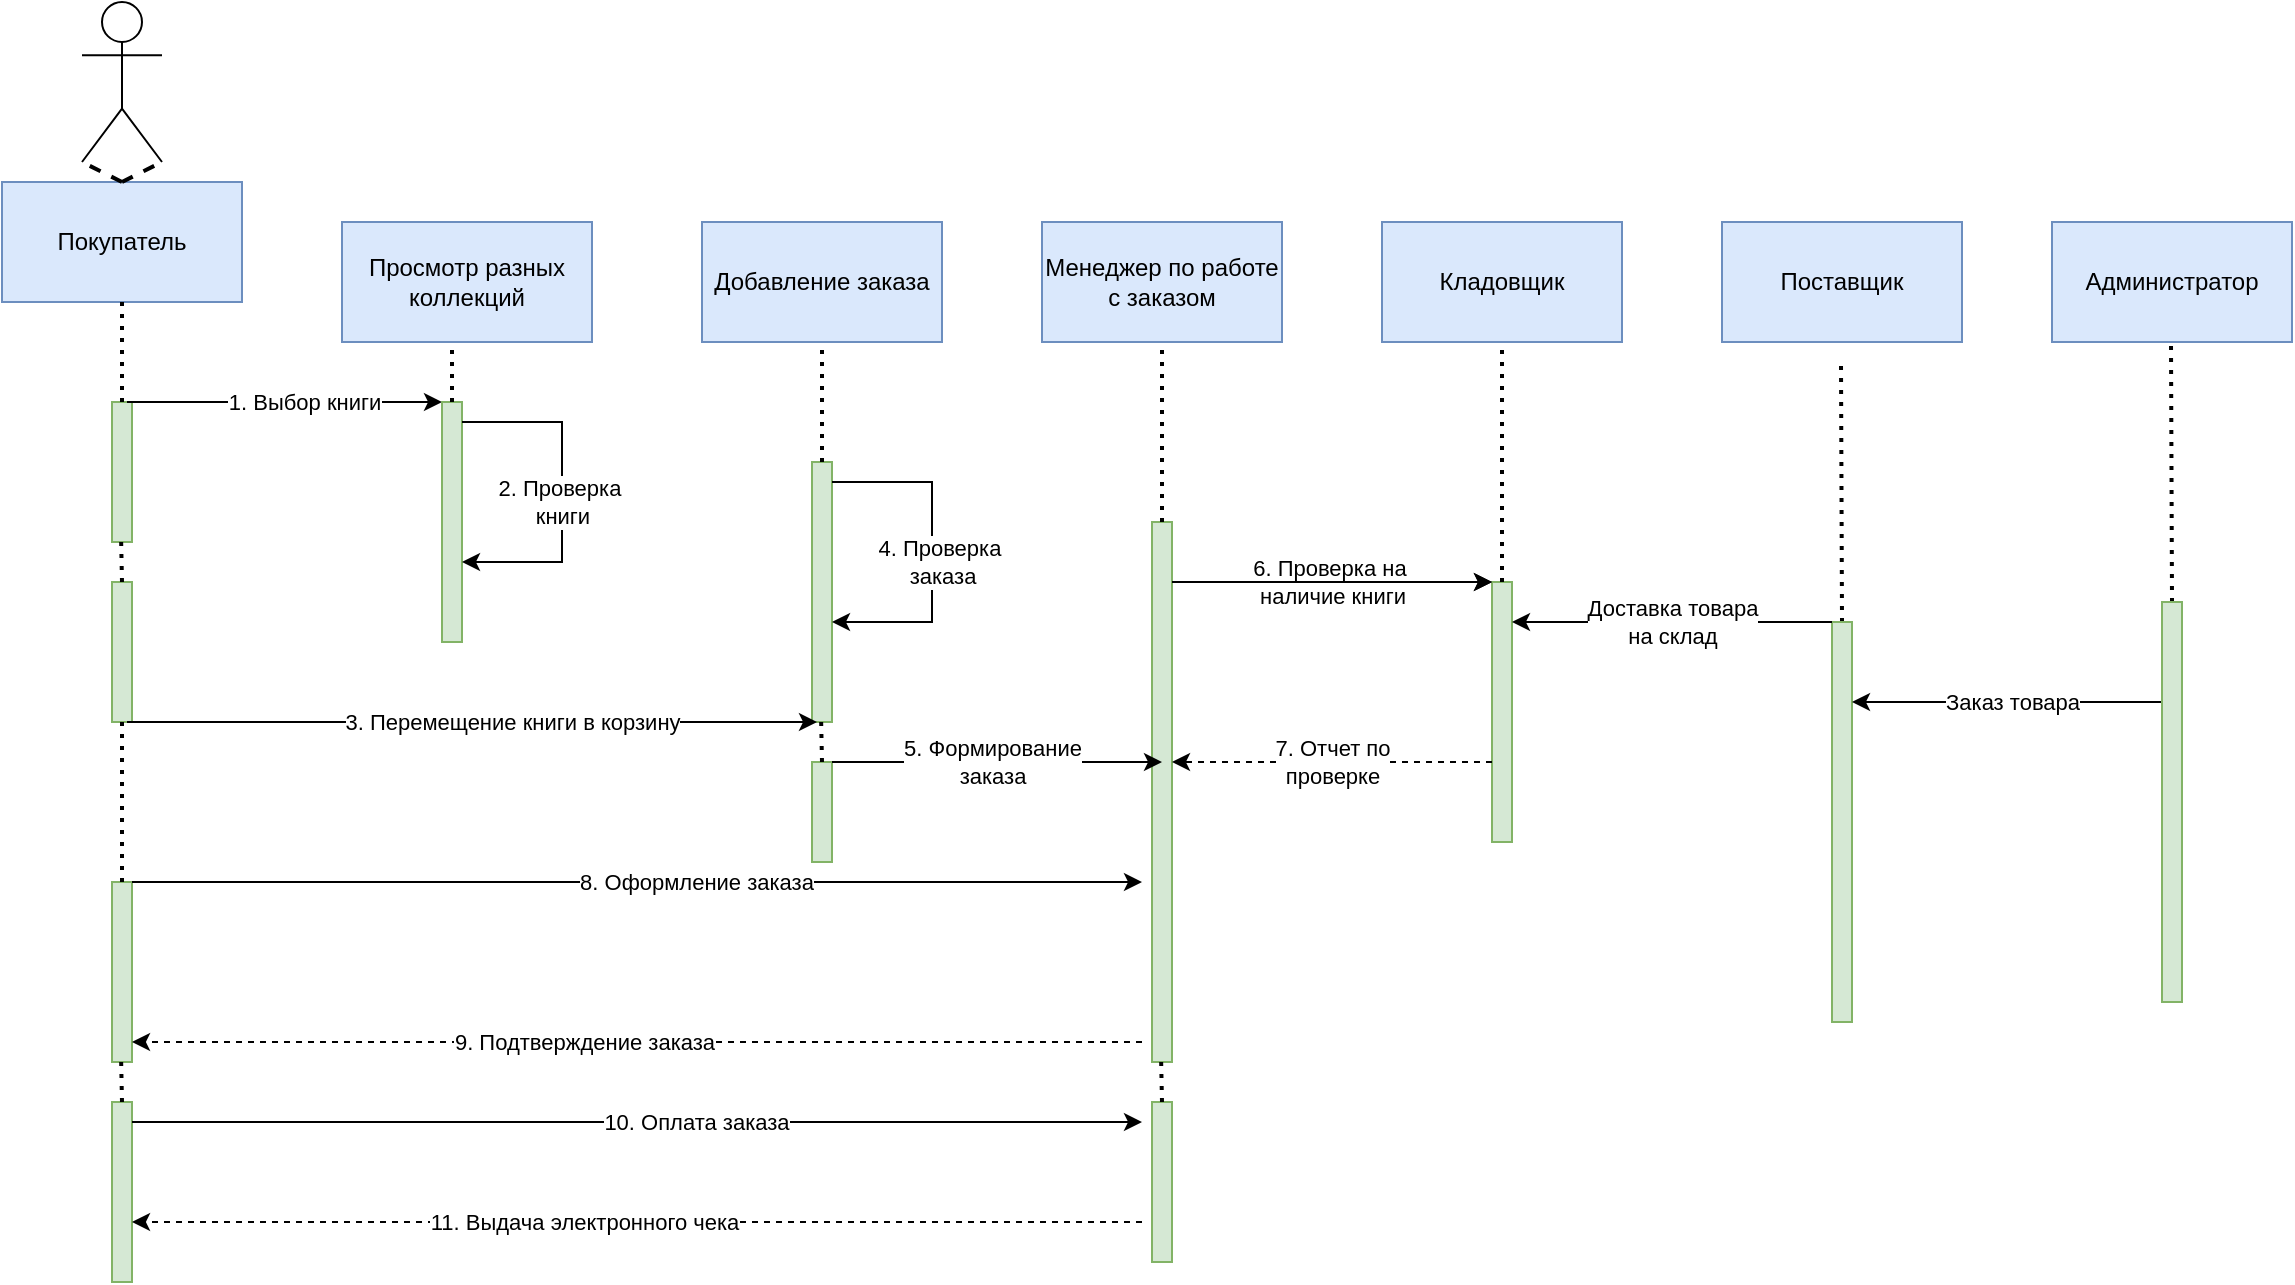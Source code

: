 <mxfile version="20.4.1" type="device"><diagram id="Aq9bSLfjDeR4o_Pw_okm" name="Страница 1"><mxGraphModel dx="2249" dy="3132" grid="1" gridSize="10" guides="1" tooltips="1" connect="1" arrows="1" fold="1" page="1" pageScale="1" pageWidth="827" pageHeight="1169" math="0" shadow="0"><root><mxCell id="0"/><mxCell id="1" parent="0"/><mxCell id="2Xkc_DOyH9A8e6zmQmAr-1" value="Покупатель" style="rounded=0;whiteSpace=wrap;html=1;fillColor=#dae8fc;strokeColor=#6c8ebf;" parent="1" vertex="1"><mxGeometry x="-800" y="-1470" width="120" height="60" as="geometry"/></mxCell><mxCell id="_Y6A0_owbWZ8dKSNmZNZ-31" value="" style="shape=umlActor;verticalLabelPosition=bottom;verticalAlign=top;html=1;outlineConnect=0;" parent="1" vertex="1"><mxGeometry x="-760" y="-1560" width="40" height="80" as="geometry"/></mxCell><mxCell id="VlxuSzLsxwVPemWohUqa-4" value="Добавление заказа" style="rounded=0;whiteSpace=wrap;html=1;fillColor=#dae8fc;strokeColor=#6c8ebf;" parent="1" vertex="1"><mxGeometry x="-450" y="-1450" width="120" height="60" as="geometry"/></mxCell><mxCell id="VlxuSzLsxwVPemWohUqa-10" value="Просмотр разных коллекций" style="rounded=0;whiteSpace=wrap;html=1;fillColor=#dae8fc;strokeColor=#6c8ebf;" parent="1" vertex="1"><mxGeometry x="-630" y="-1450" width="125" height="60" as="geometry"/></mxCell><mxCell id="VlxuSzLsxwVPemWohUqa-11" value="Кладовщик" style="rounded=0;whiteSpace=wrap;html=1;fillColor=#dae8fc;strokeColor=#6c8ebf;" parent="1" vertex="1"><mxGeometry x="-110" y="-1450" width="120" height="60" as="geometry"/></mxCell><mxCell id="VlxuSzLsxwVPemWohUqa-12" value="" style="rounded=0;whiteSpace=wrap;html=1;fillColor=#d5e8d4;strokeColor=#82b366;" parent="1" vertex="1"><mxGeometry x="-745" y="-1360" width="10" height="70" as="geometry"/></mxCell><mxCell id="VlxuSzLsxwVPemWohUqa-13" value="" style="endArrow=none;dashed=1;html=1;strokeWidth=2;rounded=0;entryX=0.5;entryY=1;entryDx=0;entryDy=0;dashPattern=1 2;" parent="1" target="2Xkc_DOyH9A8e6zmQmAr-1" edge="1"><mxGeometry width="50" height="50" relative="1" as="geometry"><mxPoint x="-740" y="-1360" as="sourcePoint"/><mxPoint x="-370" y="-1300" as="targetPoint"/></mxGeometry></mxCell><mxCell id="VlxuSzLsxwVPemWohUqa-15" value="1. Выбор книги" style="endArrow=classic;html=1;rounded=0;exitX=0.75;exitY=0;exitDx=0;exitDy=0;" parent="1" source="VlxuSzLsxwVPemWohUqa-12" edge="1"><mxGeometry x="0.111" width="50" height="50" relative="1" as="geometry"><mxPoint x="-420" y="-1250" as="sourcePoint"/><mxPoint x="-580" y="-1360" as="targetPoint"/><mxPoint x="1" as="offset"/></mxGeometry></mxCell><mxCell id="VlxuSzLsxwVPemWohUqa-16" value="" style="rounded=0;whiteSpace=wrap;html=1;fillColor=#d5e8d4;strokeColor=#82b366;" parent="1" vertex="1"><mxGeometry x="-580" y="-1360" width="10" height="120" as="geometry"/></mxCell><mxCell id="VlxuSzLsxwVPemWohUqa-17" value="" style="rounded=0;whiteSpace=wrap;html=1;fillColor=#d5e8d4;strokeColor=#82b366;" parent="1" vertex="1"><mxGeometry x="-395" y="-1330" width="10" height="130" as="geometry"/></mxCell><mxCell id="VlxuSzLsxwVPemWohUqa-20" value="Менеджер по работе с заказом" style="rounded=0;whiteSpace=wrap;html=1;fillColor=#dae8fc;strokeColor=#6c8ebf;" parent="1" vertex="1"><mxGeometry x="-280" y="-1450" width="120" height="60" as="geometry"/></mxCell><mxCell id="VlxuSzLsxwVPemWohUqa-21" value="" style="rounded=0;whiteSpace=wrap;html=1;fillColor=#d5e8d4;strokeColor=#82b366;" parent="1" vertex="1"><mxGeometry x="-225" y="-1300" width="10" height="270" as="geometry"/></mxCell><mxCell id="VlxuSzLsxwVPemWohUqa-22" value="" style="rounded=0;whiteSpace=wrap;html=1;fillColor=#d5e8d4;strokeColor=#82b366;" parent="1" vertex="1"><mxGeometry x="-55" y="-1270" width="10" height="130" as="geometry"/></mxCell><mxCell id="VlxuSzLsxwVPemWohUqa-25" value="" style="endArrow=none;dashed=1;html=1;strokeWidth=2;rounded=0;entryX=0.44;entryY=1.017;entryDx=0;entryDy=0;dashPattern=1 2;entryPerimeter=0;exitX=0.5;exitY=0;exitDx=0;exitDy=0;" parent="1" source="VlxuSzLsxwVPemWohUqa-16" target="VlxuSzLsxwVPemWohUqa-10" edge="1"><mxGeometry width="50" height="50" relative="1" as="geometry"><mxPoint x="-730" y="-1350" as="sourcePoint"/><mxPoint x="-730" y="-1370" as="targetPoint"/></mxGeometry></mxCell><mxCell id="VlxuSzLsxwVPemWohUqa-26" value="" style="endArrow=none;dashed=1;html=1;strokeWidth=2;rounded=0;entryX=0.5;entryY=1;entryDx=0;entryDy=0;dashPattern=1 2;exitX=0.5;exitY=0;exitDx=0;exitDy=0;" parent="1" source="VlxuSzLsxwVPemWohUqa-17" target="VlxuSzLsxwVPemWohUqa-4" edge="1"><mxGeometry width="50" height="50" relative="1" as="geometry"><mxPoint x="-565" y="-1350" as="sourcePoint"/><mxPoint x="-565" y="-1368.98" as="targetPoint"/></mxGeometry></mxCell><mxCell id="VlxuSzLsxwVPemWohUqa-27" value="" style="endArrow=none;dashed=1;html=1;strokeWidth=2;rounded=0;entryX=0.5;entryY=1;entryDx=0;entryDy=0;dashPattern=1 2;exitX=0.5;exitY=0;exitDx=0;exitDy=0;" parent="1" source="VlxuSzLsxwVPemWohUqa-21" target="VlxuSzLsxwVPemWohUqa-20" edge="1"><mxGeometry width="50" height="50" relative="1" as="geometry"><mxPoint x="-380" y="-1320" as="sourcePoint"/><mxPoint x="-380" y="-1370" as="targetPoint"/></mxGeometry></mxCell><mxCell id="VlxuSzLsxwVPemWohUqa-28" value="" style="endArrow=none;dashed=1;html=1;strokeWidth=2;rounded=0;entryX=0.5;entryY=1;entryDx=0;entryDy=0;dashPattern=1 2;exitX=0.5;exitY=0;exitDx=0;exitDy=0;" parent="1" source="VlxuSzLsxwVPemWohUqa-22" target="VlxuSzLsxwVPemWohUqa-11" edge="1"><mxGeometry width="50" height="50" relative="1" as="geometry"><mxPoint x="-370" y="-1310" as="sourcePoint"/><mxPoint x="-370" y="-1360" as="targetPoint"/></mxGeometry></mxCell><mxCell id="VlxuSzLsxwVPemWohUqa-30" value="6. Проверка на&amp;nbsp;&lt;br&gt;наличие книги" style="endArrow=classic;html=1;rounded=0;exitX=0.75;exitY=0;exitDx=0;exitDy=0;entryX=0;entryY=0;entryDx=0;entryDy=0;" parent="1" edge="1"><mxGeometry width="50" height="50" relative="1" as="geometry"><mxPoint x="-215" y="-1270" as="sourcePoint"/><mxPoint x="-55" y="-1270.0" as="targetPoint"/></mxGeometry></mxCell><mxCell id="VlxuSzLsxwVPemWohUqa-31" value="Поставщик" style="rounded=0;whiteSpace=wrap;html=1;fillColor=#dae8fc;strokeColor=#6c8ebf;" parent="1" vertex="1"><mxGeometry x="60" y="-1450" width="120" height="60" as="geometry"/></mxCell><mxCell id="VlxuSzLsxwVPemWohUqa-32" value="" style="endArrow=none;dashed=1;html=1;strokeWidth=2;rounded=0;entryX=0.5;entryY=1;entryDx=0;entryDy=0;dashPattern=1 2;exitX=0.5;exitY=0;exitDx=0;exitDy=0;" parent="1" source="VlxuSzLsxwVPemWohUqa-33" edge="1"><mxGeometry width="50" height="50" relative="1" as="geometry"><mxPoint x="119.5" y="-1270" as="sourcePoint"/><mxPoint x="119.5" y="-1380" as="targetPoint"/></mxGeometry></mxCell><mxCell id="VlxuSzLsxwVPemWohUqa-33" value="" style="rounded=0;whiteSpace=wrap;html=1;fillColor=#d5e8d4;strokeColor=#82b366;" parent="1" vertex="1"><mxGeometry x="115" y="-1250" width="10" height="200" as="geometry"/></mxCell><mxCell id="VlxuSzLsxwVPemWohUqa-34" value="" style="endArrow=classic;html=1;rounded=0;exitX=0.75;exitY=0;exitDx=0;exitDy=0;entryX=0;entryY=0;entryDx=0;entryDy=0;" parent="1" edge="1"><mxGeometry width="50" height="50" relative="1" as="geometry"><mxPoint x="-215" y="-1270" as="sourcePoint"/><mxPoint x="-55" y="-1270.0" as="targetPoint"/></mxGeometry></mxCell><mxCell id="VlxuSzLsxwVPemWohUqa-35" value="Доставка товара&lt;br&gt;на склад" style="endArrow=classic;html=1;rounded=0;exitX=0.75;exitY=0;exitDx=0;exitDy=0;entryX=0;entryY=0;entryDx=0;entryDy=0;" parent="1" edge="1"><mxGeometry width="50" height="50" relative="1" as="geometry"><mxPoint x="115" y="-1250.0" as="sourcePoint"/><mxPoint x="-45" y="-1250" as="targetPoint"/><Array as="points"><mxPoint x="40" y="-1250"/></Array></mxGeometry></mxCell><mxCell id="BKJNEpUPIFxkxT26nSGp-12" value="Заказ товара" style="endArrow=classic;html=1;rounded=0;exitX=0.75;exitY=0;exitDx=0;exitDy=0;entryX=0;entryY=0;entryDx=0;entryDy=0;" parent="1" edge="1"><mxGeometry width="50" height="50" relative="1" as="geometry"><mxPoint x="285" y="-1210.0" as="sourcePoint"/><mxPoint x="125" y="-1210" as="targetPoint"/></mxGeometry></mxCell><mxCell id="GqW-dVYAhd9Em-19LaeS-2" value="" style="endArrow=none;html=1;strokeWidth=2;rounded=0;entryX=0;entryY=1;entryDx=0;entryDy=0;entryPerimeter=0;exitX=0.5;exitY=0;exitDx=0;exitDy=0;dashed=1;" edge="1" parent="1" source="2Xkc_DOyH9A8e6zmQmAr-1" target="_Y6A0_owbWZ8dKSNmZNZ-31"><mxGeometry width="50" height="50" relative="1" as="geometry"><mxPoint x="-510" y="-1450" as="sourcePoint"/><mxPoint x="-460" y="-1500" as="targetPoint"/></mxGeometry></mxCell><mxCell id="GqW-dVYAhd9Em-19LaeS-3" value="" style="endArrow=none;html=1;strokeWidth=2;rounded=0;entryX=1;entryY=1;entryDx=0;entryDy=0;entryPerimeter=0;exitX=0.5;exitY=0;exitDx=0;exitDy=0;dashed=1;" edge="1" parent="1" source="2Xkc_DOyH9A8e6zmQmAr-1" target="_Y6A0_owbWZ8dKSNmZNZ-31"><mxGeometry width="50" height="50" relative="1" as="geometry"><mxPoint x="-730" y="-1460" as="sourcePoint"/><mxPoint x="-750" y="-1470" as="targetPoint"/></mxGeometry></mxCell><mxCell id="GqW-dVYAhd9Em-19LaeS-8" style="edgeStyle=orthogonalEdgeStyle;rounded=0;orthogonalLoop=1;jettySize=auto;html=1;" edge="1" parent="1"><mxGeometry relative="1" as="geometry"><mxPoint x="-570" y="-1350" as="sourcePoint"/><mxPoint x="-570" y="-1280" as="targetPoint"/><Array as="points"><mxPoint x="-570" y="-1350"/><mxPoint x="-520" y="-1350"/><mxPoint x="-520" y="-1280"/></Array></mxGeometry></mxCell><mxCell id="GqW-dVYAhd9Em-19LaeS-10" value="2. Проверка&amp;nbsp;&lt;br&gt;книги" style="edgeLabel;html=1;align=center;verticalAlign=middle;resizable=0;points=[];" vertex="1" connectable="0" parent="GqW-dVYAhd9Em-19LaeS-8"><mxGeometry x="0.25" y="-1" relative="1" as="geometry"><mxPoint x="1" y="-17" as="offset"/></mxGeometry></mxCell><mxCell id="GqW-dVYAhd9Em-19LaeS-11" value="" style="rounded=0;whiteSpace=wrap;html=1;fillColor=#d5e8d4;strokeColor=#82b366;" vertex="1" parent="1"><mxGeometry x="-745" y="-1270" width="10" height="70" as="geometry"/></mxCell><mxCell id="GqW-dVYAhd9Em-19LaeS-12" value="" style="endArrow=none;dashed=1;html=1;strokeWidth=2;rounded=0;entryX=0.5;entryY=1;entryDx=0;entryDy=0;dashPattern=1 2;" edge="1" parent="1"><mxGeometry width="50" height="50" relative="1" as="geometry"><mxPoint x="-740" y="-1270" as="sourcePoint"/><mxPoint x="-740.42" y="-1290" as="targetPoint"/></mxGeometry></mxCell><mxCell id="GqW-dVYAhd9Em-19LaeS-13" value="3. Перемещение книги в корзину" style="endArrow=classic;html=1;rounded=0;exitX=0.75;exitY=0;exitDx=0;exitDy=0;entryX=0.25;entryY=1;entryDx=0;entryDy=0;" edge="1" parent="1" target="VlxuSzLsxwVPemWohUqa-17"><mxGeometry x="0.111" width="50" height="50" relative="1" as="geometry"><mxPoint x="-737.5" y="-1200" as="sourcePoint"/><mxPoint x="-400" y="-1200" as="targetPoint"/><mxPoint x="1" as="offset"/></mxGeometry></mxCell><mxCell id="GqW-dVYAhd9Em-19LaeS-14" style="edgeStyle=orthogonalEdgeStyle;rounded=0;orthogonalLoop=1;jettySize=auto;html=1;" edge="1" parent="1"><mxGeometry relative="1" as="geometry"><mxPoint x="-385" y="-1320" as="sourcePoint"/><mxPoint x="-385" y="-1250" as="targetPoint"/><Array as="points"><mxPoint x="-385" y="-1320"/><mxPoint x="-335" y="-1320"/><mxPoint x="-335" y="-1250"/></Array></mxGeometry></mxCell><mxCell id="GqW-dVYAhd9Em-19LaeS-15" value="4. Проверка&amp;nbsp;&lt;br&gt;заказа" style="edgeLabel;html=1;align=center;verticalAlign=middle;resizable=0;points=[];" vertex="1" connectable="0" parent="GqW-dVYAhd9Em-19LaeS-14"><mxGeometry x="0.25" y="-1" relative="1" as="geometry"><mxPoint x="6" y="-17" as="offset"/></mxGeometry></mxCell><mxCell id="GqW-dVYAhd9Em-19LaeS-19" value="" style="rounded=0;whiteSpace=wrap;html=1;fillColor=#d5e8d4;strokeColor=#82b366;" vertex="1" parent="1"><mxGeometry x="-395" y="-1180" width="10" height="50" as="geometry"/></mxCell><mxCell id="GqW-dVYAhd9Em-19LaeS-20" value="5. Формирование &lt;br&gt;заказа" style="endArrow=classic;html=1;rounded=0;exitX=0.75;exitY=0;exitDx=0;exitDy=0;" edge="1" parent="1"><mxGeometry x="-0.032" width="50" height="50" relative="1" as="geometry"><mxPoint x="-385" y="-1180" as="sourcePoint"/><mxPoint x="-220" y="-1180" as="targetPoint"/><mxPoint as="offset"/></mxGeometry></mxCell><mxCell id="GqW-dVYAhd9Em-19LaeS-21" value="" style="endArrow=none;dashed=1;html=1;strokeWidth=2;rounded=0;entryX=0.5;entryY=1;entryDx=0;entryDy=0;dashPattern=1 2;" edge="1" parent="1"><mxGeometry width="50" height="50" relative="1" as="geometry"><mxPoint x="-390" y="-1180" as="sourcePoint"/><mxPoint x="-390.42" y="-1200" as="targetPoint"/></mxGeometry></mxCell><mxCell id="GqW-dVYAhd9Em-19LaeS-25" value="7. Отчет по &lt;br&gt;проверке" style="endArrow=classic;html=1;rounded=0;exitX=0.75;exitY=0;exitDx=0;exitDy=0;entryX=0;entryY=0;entryDx=0;entryDy=0;dashed=1;" edge="1" parent="1"><mxGeometry width="50" height="50" relative="1" as="geometry"><mxPoint x="-55.0" y="-1180.0" as="sourcePoint"/><mxPoint x="-215.0" y="-1180" as="targetPoint"/></mxGeometry></mxCell><mxCell id="GqW-dVYAhd9Em-19LaeS-31" value="" style="rounded=0;whiteSpace=wrap;html=1;fillColor=#d5e8d4;strokeColor=#82b366;" vertex="1" parent="1"><mxGeometry x="-745" y="-1120" width="10" height="90" as="geometry"/></mxCell><mxCell id="GqW-dVYAhd9Em-19LaeS-32" value="" style="endArrow=none;dashed=1;html=1;strokeWidth=2;rounded=0;entryX=0.5;entryY=1;entryDx=0;entryDy=0;dashPattern=1 2;exitX=0.5;exitY=0;exitDx=0;exitDy=0;" edge="1" parent="1" source="GqW-dVYAhd9Em-19LaeS-31"><mxGeometry width="50" height="50" relative="1" as="geometry"><mxPoint x="-740" y="-1150" as="sourcePoint"/><mxPoint x="-740" y="-1200" as="targetPoint"/></mxGeometry></mxCell><mxCell id="GqW-dVYAhd9Em-19LaeS-34" value="8. Оформление заказа" style="endArrow=classic;html=1;rounded=0;exitX=0.75;exitY=0;exitDx=0;exitDy=0;" edge="1" parent="1"><mxGeometry x="0.111" width="50" height="50" relative="1" as="geometry"><mxPoint x="-735" y="-1120" as="sourcePoint"/><mxPoint x="-230" y="-1120" as="targetPoint"/><mxPoint x="1" as="offset"/></mxGeometry></mxCell><mxCell id="GqW-dVYAhd9Em-19LaeS-35" value="9. Подтверждение заказа" style="endArrow=classic;html=1;rounded=0;exitX=0.75;exitY=0;exitDx=0;exitDy=0;dashed=1;" edge="1" parent="1"><mxGeometry x="0.111" width="50" height="50" relative="1" as="geometry"><mxPoint x="-230.0" y="-1040" as="sourcePoint"/><mxPoint x="-735" y="-1040" as="targetPoint"/><mxPoint x="1" as="offset"/></mxGeometry></mxCell><mxCell id="GqW-dVYAhd9Em-19LaeS-36" value="" style="rounded=0;whiteSpace=wrap;html=1;fillColor=#d5e8d4;strokeColor=#82b366;" vertex="1" parent="1"><mxGeometry x="-745" y="-1010" width="10" height="90" as="geometry"/></mxCell><mxCell id="GqW-dVYAhd9Em-19LaeS-39" value="" style="endArrow=none;dashed=1;html=1;strokeWidth=2;rounded=0;entryX=0.5;entryY=1;entryDx=0;entryDy=0;dashPattern=1 2;" edge="1" parent="1"><mxGeometry width="50" height="50" relative="1" as="geometry"><mxPoint x="-740" y="-1010" as="sourcePoint"/><mxPoint x="-740.42" y="-1030" as="targetPoint"/></mxGeometry></mxCell><mxCell id="GqW-dVYAhd9Em-19LaeS-40" value="" style="rounded=0;whiteSpace=wrap;html=1;fillColor=#d5e8d4;strokeColor=#82b366;" vertex="1" parent="1"><mxGeometry x="-225" y="-1010" width="10" height="80" as="geometry"/></mxCell><mxCell id="GqW-dVYAhd9Em-19LaeS-41" value="" style="endArrow=none;dashed=1;html=1;strokeWidth=2;rounded=0;entryX=0.5;entryY=1;entryDx=0;entryDy=0;dashPattern=1 2;" edge="1" parent="1"><mxGeometry width="50" height="50" relative="1" as="geometry"><mxPoint x="-220" y="-1010" as="sourcePoint"/><mxPoint x="-220.42" y="-1030" as="targetPoint"/></mxGeometry></mxCell><mxCell id="GqW-dVYAhd9Em-19LaeS-42" value="10. Оплата заказа" style="endArrow=classic;html=1;rounded=0;exitX=0.75;exitY=0;exitDx=0;exitDy=0;" edge="1" parent="1"><mxGeometry x="0.111" width="50" height="50" relative="1" as="geometry"><mxPoint x="-735" y="-1000" as="sourcePoint"/><mxPoint x="-230" y="-1000" as="targetPoint"/><mxPoint x="1" as="offset"/></mxGeometry></mxCell><mxCell id="GqW-dVYAhd9Em-19LaeS-43" value="11. Выдача электронного чека" style="endArrow=classic;html=1;rounded=0;exitX=0.75;exitY=0;exitDx=0;exitDy=0;dashed=1;" edge="1" parent="1"><mxGeometry x="0.111" width="50" height="50" relative="1" as="geometry"><mxPoint x="-230.0" y="-950" as="sourcePoint"/><mxPoint x="-735" y="-950" as="targetPoint"/><mxPoint x="1" as="offset"/></mxGeometry></mxCell><mxCell id="GqW-dVYAhd9Em-19LaeS-44" value="Администратор" style="rounded=0;whiteSpace=wrap;html=1;fillColor=#dae8fc;strokeColor=#6c8ebf;" vertex="1" parent="1"><mxGeometry x="225" y="-1450" width="120" height="60" as="geometry"/></mxCell><mxCell id="GqW-dVYAhd9Em-19LaeS-46" value="" style="endArrow=none;dashed=1;html=1;strokeWidth=2;rounded=0;entryX=0.5;entryY=1;entryDx=0;entryDy=0;dashPattern=1 2;exitX=0.5;exitY=0;exitDx=0;exitDy=0;" edge="1" parent="1" source="GqW-dVYAhd9Em-19LaeS-47"><mxGeometry width="50" height="50" relative="1" as="geometry"><mxPoint x="284.5" y="-1280" as="sourcePoint"/><mxPoint x="284.5" y="-1390" as="targetPoint"/></mxGeometry></mxCell><mxCell id="GqW-dVYAhd9Em-19LaeS-47" value="" style="rounded=0;whiteSpace=wrap;html=1;fillColor=#d5e8d4;strokeColor=#82b366;" vertex="1" parent="1"><mxGeometry x="280" y="-1260" width="10" height="200" as="geometry"/></mxCell></root></mxGraphModel></diagram></mxfile>